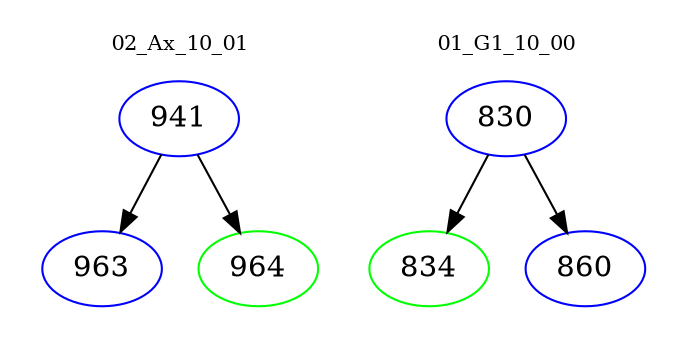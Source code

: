 digraph{
subgraph cluster_0 {
color = white
label = "02_Ax_10_01";
fontsize=10;
T0_941 [label="941", color="blue"]
T0_941 -> T0_963 [color="black"]
T0_963 [label="963", color="blue"]
T0_941 -> T0_964 [color="black"]
T0_964 [label="964", color="green"]
}
subgraph cluster_1 {
color = white
label = "01_G1_10_00";
fontsize=10;
T1_830 [label="830", color="blue"]
T1_830 -> T1_834 [color="black"]
T1_834 [label="834", color="green"]
T1_830 -> T1_860 [color="black"]
T1_860 [label="860", color="blue"]
}
}
